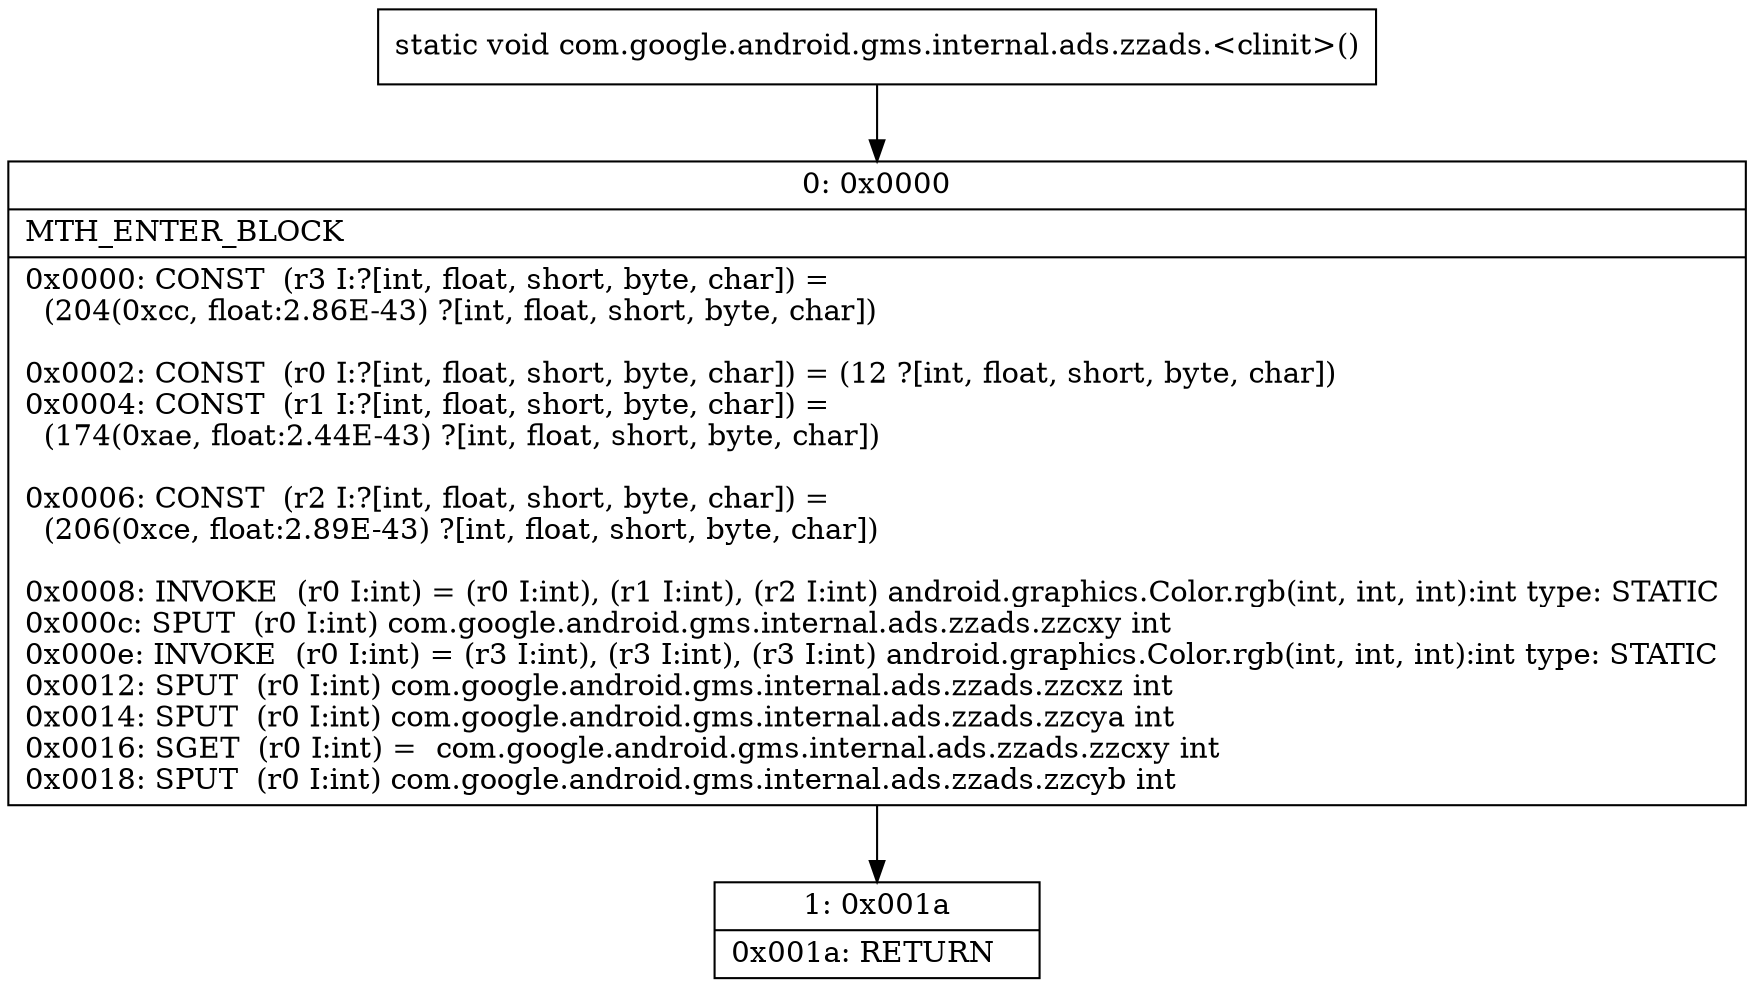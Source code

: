 digraph "CFG forcom.google.android.gms.internal.ads.zzads.\<clinit\>()V" {
Node_0 [shape=record,label="{0\:\ 0x0000|MTH_ENTER_BLOCK\l|0x0000: CONST  (r3 I:?[int, float, short, byte, char]) = \l  (204(0xcc, float:2.86E\-43) ?[int, float, short, byte, char])\l \l0x0002: CONST  (r0 I:?[int, float, short, byte, char]) = (12 ?[int, float, short, byte, char]) \l0x0004: CONST  (r1 I:?[int, float, short, byte, char]) = \l  (174(0xae, float:2.44E\-43) ?[int, float, short, byte, char])\l \l0x0006: CONST  (r2 I:?[int, float, short, byte, char]) = \l  (206(0xce, float:2.89E\-43) ?[int, float, short, byte, char])\l \l0x0008: INVOKE  (r0 I:int) = (r0 I:int), (r1 I:int), (r2 I:int) android.graphics.Color.rgb(int, int, int):int type: STATIC \l0x000c: SPUT  (r0 I:int) com.google.android.gms.internal.ads.zzads.zzcxy int \l0x000e: INVOKE  (r0 I:int) = (r3 I:int), (r3 I:int), (r3 I:int) android.graphics.Color.rgb(int, int, int):int type: STATIC \l0x0012: SPUT  (r0 I:int) com.google.android.gms.internal.ads.zzads.zzcxz int \l0x0014: SPUT  (r0 I:int) com.google.android.gms.internal.ads.zzads.zzcya int \l0x0016: SGET  (r0 I:int) =  com.google.android.gms.internal.ads.zzads.zzcxy int \l0x0018: SPUT  (r0 I:int) com.google.android.gms.internal.ads.zzads.zzcyb int \l}"];
Node_1 [shape=record,label="{1\:\ 0x001a|0x001a: RETURN   \l}"];
MethodNode[shape=record,label="{static void com.google.android.gms.internal.ads.zzads.\<clinit\>() }"];
MethodNode -> Node_0;
Node_0 -> Node_1;
}


